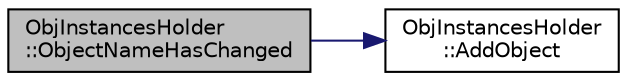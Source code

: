 digraph "ObjInstancesHolder::ObjectNameHasChanged"
{
  edge [fontname="Helvetica",fontsize="10",labelfontname="Helvetica",labelfontsize="10"];
  node [fontname="Helvetica",fontsize="10",shape=record];
  rankdir="LR";
  Node1 [label="ObjInstancesHolder\l::ObjectNameHasChanged",height=0.2,width=0.4,color="black", fillcolor="grey75", style="filled" fontcolor="black"];
  Node1 -> Node2 [color="midnightblue",fontsize="10",style="solid",fontname="Helvetica"];
  Node2 [label="ObjInstancesHolder\l::AddObject",height=0.2,width=0.4,color="black", fillcolor="white", style="filled",URL="$d3/de4/class_obj_instances_holder.html#a7321b421515b7ccdd38072aef8085a48"];
}
